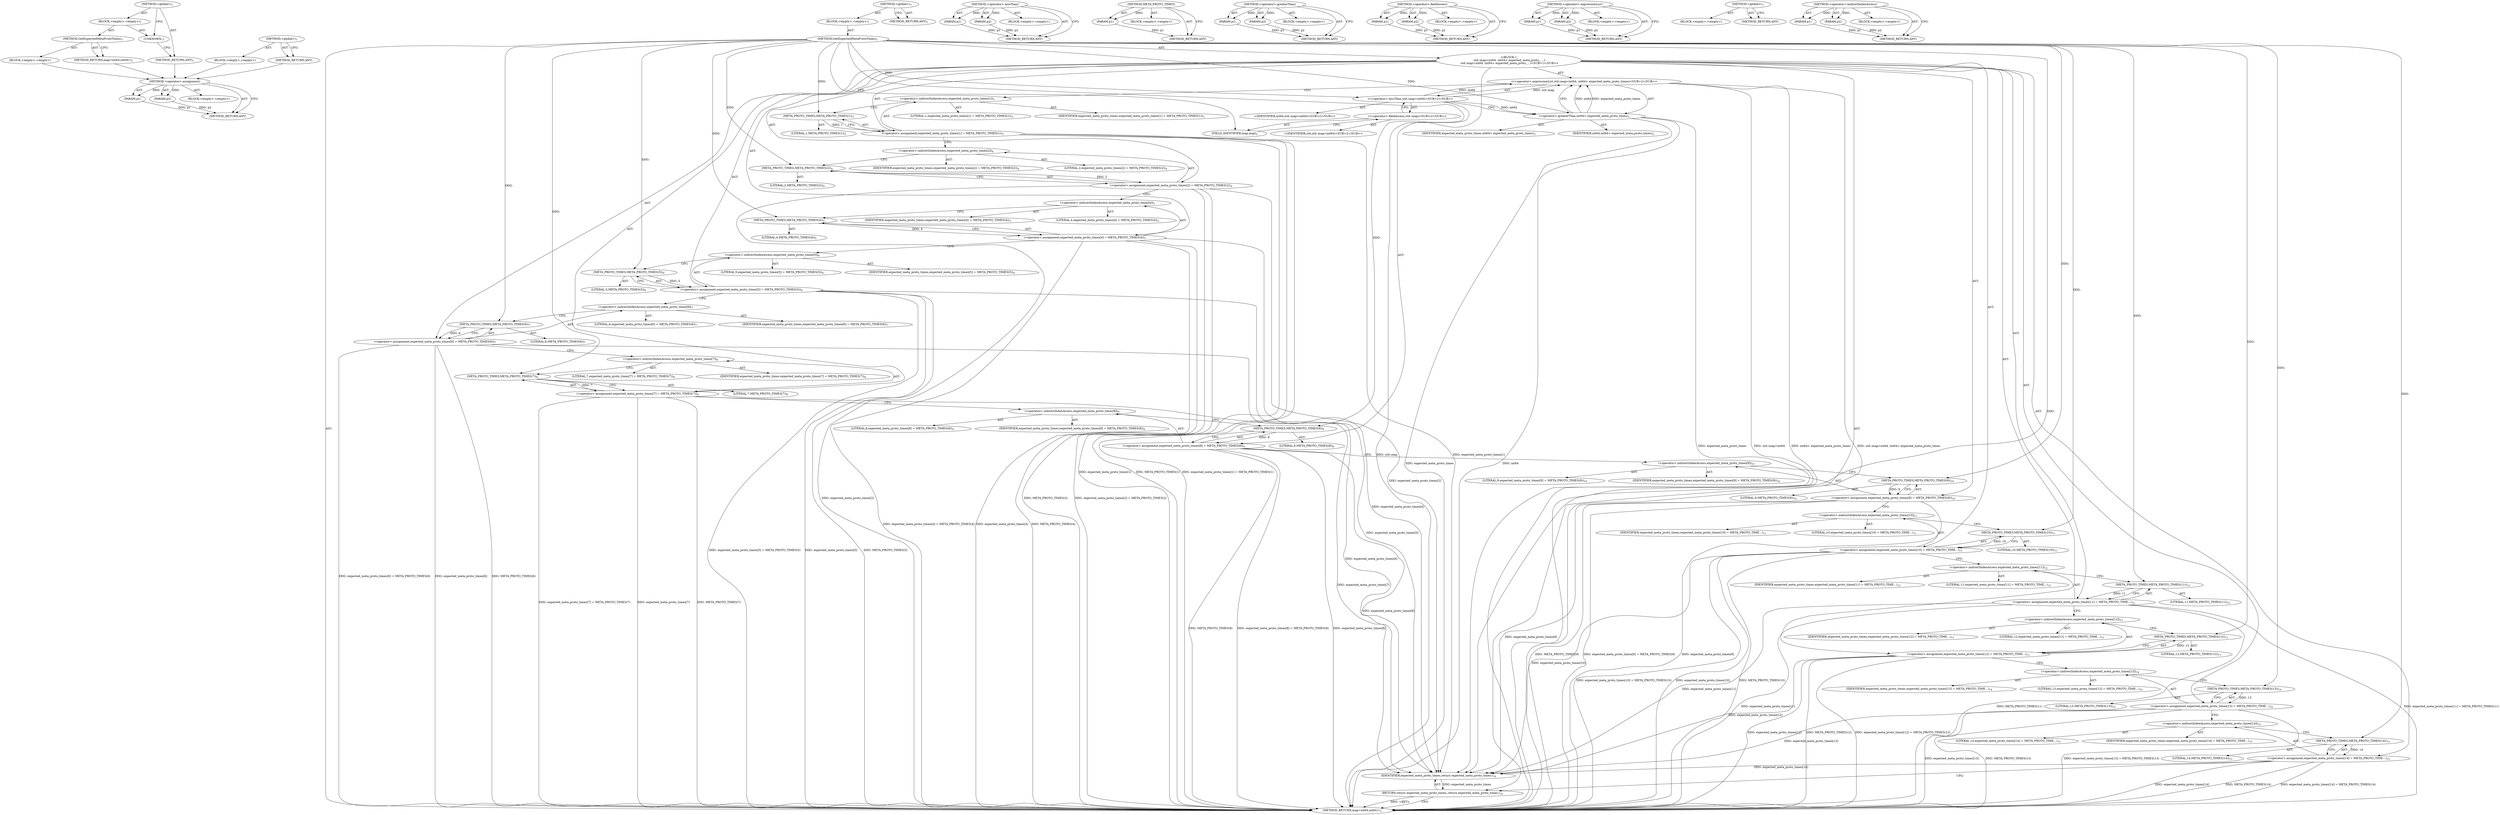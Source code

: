 digraph "&lt;global&gt;" {
vulnerable_138 [label=<(METHOD,&lt;operator&gt;.assignment)>];
vulnerable_139 [label=<(PARAM,p1)>];
vulnerable_140 [label=<(PARAM,p2)>];
vulnerable_141 [label=<(BLOCK,&lt;empty&gt;,&lt;empty&gt;)>];
vulnerable_142 [label=<(METHOD_RETURN,ANY)>];
vulnerable_6 [label=<(METHOD,&lt;global&gt;)<SUB>1</SUB>>];
vulnerable_7 [label=<(BLOCK,&lt;empty&gt;,&lt;empty&gt;)<SUB>1</SUB>>];
vulnerable_8 [label=<(METHOD,GetExpectedMetaProtoTimes)<SUB>1</SUB>>];
vulnerable_9 [label="<(BLOCK,{
  std::map&lt;int64, int64&gt; expected_meta_proto_...,{
  std::map&lt;int64, int64&gt; expected_meta_proto_...)<SUB>1</SUB>>"];
vulnerable_10 [label="<(&lt;operator&gt;.expressionList,std::map&lt;int64, int64&gt; expected_meta_proto_times)<SUB>2</SUB>>"];
vulnerable_11 [label="<(&lt;operator&gt;.lessThan,std::map&lt;int64)<SUB>2</SUB>>"];
vulnerable_12 [label="<(&lt;operator&gt;.fieldAccess,std::map)<SUB>2</SUB>>"];
vulnerable_13 [label="<(IDENTIFIER,std,std::map&lt;int64)<SUB>2</SUB>>"];
vulnerable_14 [label=<(FIELD_IDENTIFIER,map,map)<SUB>2</SUB>>];
vulnerable_15 [label="<(IDENTIFIER,int64,std::map&lt;int64)<SUB>2</SUB>>"];
vulnerable_16 [label=<(&lt;operator&gt;.greaterThan,int64&gt; expected_meta_proto_times)<SUB>2</SUB>>];
vulnerable_17 [label=<(IDENTIFIER,int64,int64&gt; expected_meta_proto_times)<SUB>2</SUB>>];
vulnerable_18 [label=<(IDENTIFIER,expected_meta_proto_times,int64&gt; expected_meta_proto_times)<SUB>2</SUB>>];
vulnerable_19 [label=<(&lt;operator&gt;.assignment,expected_meta_proto_times[1] = META_PROTO_TIMES(1))<SUB>3</SUB>>];
vulnerable_20 [label=<(&lt;operator&gt;.indirectIndexAccess,expected_meta_proto_times[1])<SUB>3</SUB>>];
vulnerable_21 [label=<(IDENTIFIER,expected_meta_proto_times,expected_meta_proto_times[1] = META_PROTO_TIMES(1))<SUB>3</SUB>>];
vulnerable_22 [label=<(LITERAL,1,expected_meta_proto_times[1] = META_PROTO_TIMES(1))<SUB>3</SUB>>];
vulnerable_23 [label=<(META_PROTO_TIMES,META_PROTO_TIMES(1))<SUB>3</SUB>>];
vulnerable_24 [label=<(LITERAL,1,META_PROTO_TIMES(1))<SUB>3</SUB>>];
vulnerable_25 [label=<(&lt;operator&gt;.assignment,expected_meta_proto_times[2] = META_PROTO_TIMES(2))<SUB>4</SUB>>];
vulnerable_26 [label=<(&lt;operator&gt;.indirectIndexAccess,expected_meta_proto_times[2])<SUB>4</SUB>>];
vulnerable_27 [label=<(IDENTIFIER,expected_meta_proto_times,expected_meta_proto_times[2] = META_PROTO_TIMES(2))<SUB>4</SUB>>];
vulnerable_28 [label=<(LITERAL,2,expected_meta_proto_times[2] = META_PROTO_TIMES(2))<SUB>4</SUB>>];
vulnerable_29 [label=<(META_PROTO_TIMES,META_PROTO_TIMES(2))<SUB>4</SUB>>];
vulnerable_30 [label=<(LITERAL,2,META_PROTO_TIMES(2))<SUB>4</SUB>>];
vulnerable_31 [label=<(&lt;operator&gt;.assignment,expected_meta_proto_times[4] = META_PROTO_TIMES(4))<SUB>5</SUB>>];
vulnerable_32 [label=<(&lt;operator&gt;.indirectIndexAccess,expected_meta_proto_times[4])<SUB>5</SUB>>];
vulnerable_33 [label=<(IDENTIFIER,expected_meta_proto_times,expected_meta_proto_times[4] = META_PROTO_TIMES(4))<SUB>5</SUB>>];
vulnerable_34 [label=<(LITERAL,4,expected_meta_proto_times[4] = META_PROTO_TIMES(4))<SUB>5</SUB>>];
vulnerable_35 [label=<(META_PROTO_TIMES,META_PROTO_TIMES(4))<SUB>5</SUB>>];
vulnerable_36 [label=<(LITERAL,4,META_PROTO_TIMES(4))<SUB>5</SUB>>];
vulnerable_37 [label=<(&lt;operator&gt;.assignment,expected_meta_proto_times[5] = META_PROTO_TIMES(5))<SUB>6</SUB>>];
vulnerable_38 [label=<(&lt;operator&gt;.indirectIndexAccess,expected_meta_proto_times[5])<SUB>6</SUB>>];
vulnerable_39 [label=<(IDENTIFIER,expected_meta_proto_times,expected_meta_proto_times[5] = META_PROTO_TIMES(5))<SUB>6</SUB>>];
vulnerable_40 [label=<(LITERAL,5,expected_meta_proto_times[5] = META_PROTO_TIMES(5))<SUB>6</SUB>>];
vulnerable_41 [label=<(META_PROTO_TIMES,META_PROTO_TIMES(5))<SUB>6</SUB>>];
vulnerable_42 [label=<(LITERAL,5,META_PROTO_TIMES(5))<SUB>6</SUB>>];
vulnerable_43 [label=<(&lt;operator&gt;.assignment,expected_meta_proto_times[6] = META_PROTO_TIMES(6))<SUB>7</SUB>>];
vulnerable_44 [label=<(&lt;operator&gt;.indirectIndexAccess,expected_meta_proto_times[6])<SUB>7</SUB>>];
vulnerable_45 [label=<(IDENTIFIER,expected_meta_proto_times,expected_meta_proto_times[6] = META_PROTO_TIMES(6))<SUB>7</SUB>>];
vulnerable_46 [label=<(LITERAL,6,expected_meta_proto_times[6] = META_PROTO_TIMES(6))<SUB>7</SUB>>];
vulnerable_47 [label=<(META_PROTO_TIMES,META_PROTO_TIMES(6))<SUB>7</SUB>>];
vulnerable_48 [label=<(LITERAL,6,META_PROTO_TIMES(6))<SUB>7</SUB>>];
vulnerable_49 [label=<(&lt;operator&gt;.assignment,expected_meta_proto_times[7] = META_PROTO_TIMES(7))<SUB>8</SUB>>];
vulnerable_50 [label=<(&lt;operator&gt;.indirectIndexAccess,expected_meta_proto_times[7])<SUB>8</SUB>>];
vulnerable_51 [label=<(IDENTIFIER,expected_meta_proto_times,expected_meta_proto_times[7] = META_PROTO_TIMES(7))<SUB>8</SUB>>];
vulnerable_52 [label=<(LITERAL,7,expected_meta_proto_times[7] = META_PROTO_TIMES(7))<SUB>8</SUB>>];
vulnerable_53 [label=<(META_PROTO_TIMES,META_PROTO_TIMES(7))<SUB>8</SUB>>];
vulnerable_54 [label=<(LITERAL,7,META_PROTO_TIMES(7))<SUB>8</SUB>>];
vulnerable_55 [label=<(&lt;operator&gt;.assignment,expected_meta_proto_times[8] = META_PROTO_TIMES(8))<SUB>9</SUB>>];
vulnerable_56 [label=<(&lt;operator&gt;.indirectIndexAccess,expected_meta_proto_times[8])<SUB>9</SUB>>];
vulnerable_57 [label=<(IDENTIFIER,expected_meta_proto_times,expected_meta_proto_times[8] = META_PROTO_TIMES(8))<SUB>9</SUB>>];
vulnerable_58 [label=<(LITERAL,8,expected_meta_proto_times[8] = META_PROTO_TIMES(8))<SUB>9</SUB>>];
vulnerable_59 [label=<(META_PROTO_TIMES,META_PROTO_TIMES(8))<SUB>9</SUB>>];
vulnerable_60 [label=<(LITERAL,8,META_PROTO_TIMES(8))<SUB>9</SUB>>];
vulnerable_61 [label=<(&lt;operator&gt;.assignment,expected_meta_proto_times[9] = META_PROTO_TIMES(9))<SUB>10</SUB>>];
vulnerable_62 [label=<(&lt;operator&gt;.indirectIndexAccess,expected_meta_proto_times[9])<SUB>10</SUB>>];
vulnerable_63 [label=<(IDENTIFIER,expected_meta_proto_times,expected_meta_proto_times[9] = META_PROTO_TIMES(9))<SUB>10</SUB>>];
vulnerable_64 [label=<(LITERAL,9,expected_meta_proto_times[9] = META_PROTO_TIMES(9))<SUB>10</SUB>>];
vulnerable_65 [label=<(META_PROTO_TIMES,META_PROTO_TIMES(9))<SUB>10</SUB>>];
vulnerable_66 [label=<(LITERAL,9,META_PROTO_TIMES(9))<SUB>10</SUB>>];
vulnerable_67 [label=<(&lt;operator&gt;.assignment,expected_meta_proto_times[10] = META_PROTO_TIME...)<SUB>11</SUB>>];
vulnerable_68 [label=<(&lt;operator&gt;.indirectIndexAccess,expected_meta_proto_times[10])<SUB>11</SUB>>];
vulnerable_69 [label=<(IDENTIFIER,expected_meta_proto_times,expected_meta_proto_times[10] = META_PROTO_TIME...)<SUB>11</SUB>>];
vulnerable_70 [label=<(LITERAL,10,expected_meta_proto_times[10] = META_PROTO_TIME...)<SUB>11</SUB>>];
vulnerable_71 [label=<(META_PROTO_TIMES,META_PROTO_TIMES(10))<SUB>11</SUB>>];
vulnerable_72 [label=<(LITERAL,10,META_PROTO_TIMES(10))<SUB>11</SUB>>];
vulnerable_73 [label=<(&lt;operator&gt;.assignment,expected_meta_proto_times[11] = META_PROTO_TIME...)<SUB>12</SUB>>];
vulnerable_74 [label=<(&lt;operator&gt;.indirectIndexAccess,expected_meta_proto_times[11])<SUB>12</SUB>>];
vulnerable_75 [label=<(IDENTIFIER,expected_meta_proto_times,expected_meta_proto_times[11] = META_PROTO_TIME...)<SUB>12</SUB>>];
vulnerable_76 [label=<(LITERAL,11,expected_meta_proto_times[11] = META_PROTO_TIME...)<SUB>12</SUB>>];
vulnerable_77 [label=<(META_PROTO_TIMES,META_PROTO_TIMES(11))<SUB>12</SUB>>];
vulnerable_78 [label=<(LITERAL,11,META_PROTO_TIMES(11))<SUB>12</SUB>>];
vulnerable_79 [label=<(&lt;operator&gt;.assignment,expected_meta_proto_times[12] = META_PROTO_TIME...)<SUB>13</SUB>>];
vulnerable_80 [label=<(&lt;operator&gt;.indirectIndexAccess,expected_meta_proto_times[12])<SUB>13</SUB>>];
vulnerable_81 [label=<(IDENTIFIER,expected_meta_proto_times,expected_meta_proto_times[12] = META_PROTO_TIME...)<SUB>13</SUB>>];
vulnerable_82 [label=<(LITERAL,12,expected_meta_proto_times[12] = META_PROTO_TIME...)<SUB>13</SUB>>];
vulnerable_83 [label=<(META_PROTO_TIMES,META_PROTO_TIMES(12))<SUB>13</SUB>>];
vulnerable_84 [label=<(LITERAL,12,META_PROTO_TIMES(12))<SUB>13</SUB>>];
vulnerable_85 [label=<(&lt;operator&gt;.assignment,expected_meta_proto_times[13] = META_PROTO_TIME...)<SUB>14</SUB>>];
vulnerable_86 [label=<(&lt;operator&gt;.indirectIndexAccess,expected_meta_proto_times[13])<SUB>14</SUB>>];
vulnerable_87 [label=<(IDENTIFIER,expected_meta_proto_times,expected_meta_proto_times[13] = META_PROTO_TIME...)<SUB>14</SUB>>];
vulnerable_88 [label=<(LITERAL,13,expected_meta_proto_times[13] = META_PROTO_TIME...)<SUB>14</SUB>>];
vulnerable_89 [label=<(META_PROTO_TIMES,META_PROTO_TIMES(13))<SUB>14</SUB>>];
vulnerable_90 [label=<(LITERAL,13,META_PROTO_TIMES(13))<SUB>14</SUB>>];
vulnerable_91 [label=<(&lt;operator&gt;.assignment,expected_meta_proto_times[14] = META_PROTO_TIME...)<SUB>15</SUB>>];
vulnerable_92 [label=<(&lt;operator&gt;.indirectIndexAccess,expected_meta_proto_times[14])<SUB>15</SUB>>];
vulnerable_93 [label=<(IDENTIFIER,expected_meta_proto_times,expected_meta_proto_times[14] = META_PROTO_TIME...)<SUB>15</SUB>>];
vulnerable_94 [label=<(LITERAL,14,expected_meta_proto_times[14] = META_PROTO_TIME...)<SUB>15</SUB>>];
vulnerable_95 [label=<(META_PROTO_TIMES,META_PROTO_TIMES(14))<SUB>15</SUB>>];
vulnerable_96 [label=<(LITERAL,14,META_PROTO_TIMES(14))<SUB>15</SUB>>];
vulnerable_97 [label=<(RETURN,return expected_meta_proto_times;,return expected_meta_proto_times;)<SUB>16</SUB>>];
vulnerable_98 [label=<(IDENTIFIER,expected_meta_proto_times,return expected_meta_proto_times;)<SUB>16</SUB>>];
vulnerable_99 [label=<(METHOD_RETURN,map&lt;int64,int64&gt;)<SUB>1</SUB>>];
vulnerable_101 [label=<(METHOD_RETURN,ANY)<SUB>1</SUB>>];
vulnerable_123 [label=<(METHOD,&lt;operator&gt;.lessThan)>];
vulnerable_124 [label=<(PARAM,p1)>];
vulnerable_125 [label=<(PARAM,p2)>];
vulnerable_126 [label=<(BLOCK,&lt;empty&gt;,&lt;empty&gt;)>];
vulnerable_127 [label=<(METHOD_RETURN,ANY)>];
vulnerable_148 [label=<(METHOD,META_PROTO_TIMES)>];
vulnerable_149 [label=<(PARAM,p1)>];
vulnerable_150 [label=<(BLOCK,&lt;empty&gt;,&lt;empty&gt;)>];
vulnerable_151 [label=<(METHOD_RETURN,ANY)>];
vulnerable_133 [label=<(METHOD,&lt;operator&gt;.greaterThan)>];
vulnerable_134 [label=<(PARAM,p1)>];
vulnerable_135 [label=<(PARAM,p2)>];
vulnerable_136 [label=<(BLOCK,&lt;empty&gt;,&lt;empty&gt;)>];
vulnerable_137 [label=<(METHOD_RETURN,ANY)>];
vulnerable_128 [label=<(METHOD,&lt;operator&gt;.fieldAccess)>];
vulnerable_129 [label=<(PARAM,p1)>];
vulnerable_130 [label=<(PARAM,p2)>];
vulnerable_131 [label=<(BLOCK,&lt;empty&gt;,&lt;empty&gt;)>];
vulnerable_132 [label=<(METHOD_RETURN,ANY)>];
vulnerable_118 [label=<(METHOD,&lt;operator&gt;.expressionList)>];
vulnerable_119 [label=<(PARAM,p1)>];
vulnerable_120 [label=<(PARAM,p2)>];
vulnerable_121 [label=<(BLOCK,&lt;empty&gt;,&lt;empty&gt;)>];
vulnerable_122 [label=<(METHOD_RETURN,ANY)>];
vulnerable_112 [label=<(METHOD,&lt;global&gt;)<SUB>1</SUB>>];
vulnerable_113 [label=<(BLOCK,&lt;empty&gt;,&lt;empty&gt;)>];
vulnerable_114 [label=<(METHOD_RETURN,ANY)>];
vulnerable_143 [label=<(METHOD,&lt;operator&gt;.indirectIndexAccess)>];
vulnerable_144 [label=<(PARAM,p1)>];
vulnerable_145 [label=<(PARAM,p2)>];
vulnerable_146 [label=<(BLOCK,&lt;empty&gt;,&lt;empty&gt;)>];
vulnerable_147 [label=<(METHOD_RETURN,ANY)>];
fixed_6 [label=<(METHOD,&lt;global&gt;)<SUB>1</SUB>>];
fixed_7 [label=<(BLOCK,&lt;empty&gt;,&lt;empty&gt;)<SUB>1</SUB>>];
fixed_8 [label=<(METHOD,GetExpectedMetaProtoTimes)<SUB>1</SUB>>];
fixed_9 [label=<(BLOCK,&lt;empty&gt;,&lt;empty&gt;)>];
fixed_10 [label=<(METHOD_RETURN,map&lt;int64,int64&gt;)<SUB>1</SUB>>];
fixed_12 [label=<(UNKNOWN,,)>];
fixed_13 [label=<(METHOD_RETURN,ANY)<SUB>1</SUB>>];
fixed_22 [label=<(METHOD,&lt;global&gt;)<SUB>1</SUB>>];
fixed_23 [label=<(BLOCK,&lt;empty&gt;,&lt;empty&gt;)>];
fixed_24 [label=<(METHOD_RETURN,ANY)>];
vulnerable_138 -> vulnerable_139  [key=0, label="AST: "];
vulnerable_138 -> vulnerable_139  [key=1, label="DDG: "];
vulnerable_138 -> vulnerable_141  [key=0, label="AST: "];
vulnerable_138 -> vulnerable_140  [key=0, label="AST: "];
vulnerable_138 -> vulnerable_140  [key=1, label="DDG: "];
vulnerable_138 -> vulnerable_142  [key=0, label="AST: "];
vulnerable_138 -> vulnerable_142  [key=1, label="CFG: "];
vulnerable_139 -> vulnerable_142  [key=0, label="DDG: p1"];
vulnerable_140 -> vulnerable_142  [key=0, label="DDG: p2"];
vulnerable_6 -> vulnerable_7  [key=0, label="AST: "];
vulnerable_6 -> vulnerable_101  [key=0, label="AST: "];
vulnerable_6 -> vulnerable_101  [key=1, label="CFG: "];
vulnerable_7 -> vulnerable_8  [key=0, label="AST: "];
vulnerable_8 -> vulnerable_9  [key=0, label="AST: "];
vulnerable_8 -> vulnerable_99  [key=0, label="AST: "];
vulnerable_8 -> vulnerable_14  [key=0, label="CFG: "];
vulnerable_8 -> vulnerable_98  [key=0, label="DDG: "];
vulnerable_8 -> vulnerable_11  [key=0, label="DDG: "];
vulnerable_8 -> vulnerable_16  [key=0, label="DDG: "];
vulnerable_8 -> vulnerable_23  [key=0, label="DDG: "];
vulnerable_8 -> vulnerable_29  [key=0, label="DDG: "];
vulnerable_8 -> vulnerable_35  [key=0, label="DDG: "];
vulnerable_8 -> vulnerable_41  [key=0, label="DDG: "];
vulnerable_8 -> vulnerable_47  [key=0, label="DDG: "];
vulnerable_8 -> vulnerable_53  [key=0, label="DDG: "];
vulnerable_8 -> vulnerable_59  [key=0, label="DDG: "];
vulnerable_8 -> vulnerable_65  [key=0, label="DDG: "];
vulnerable_8 -> vulnerable_71  [key=0, label="DDG: "];
vulnerable_8 -> vulnerable_77  [key=0, label="DDG: "];
vulnerable_8 -> vulnerable_83  [key=0, label="DDG: "];
vulnerable_8 -> vulnerable_89  [key=0, label="DDG: "];
vulnerable_8 -> vulnerable_95  [key=0, label="DDG: "];
vulnerable_9 -> vulnerable_10  [key=0, label="AST: "];
vulnerable_9 -> vulnerable_19  [key=0, label="AST: "];
vulnerable_9 -> vulnerable_25  [key=0, label="AST: "];
vulnerable_9 -> vulnerable_31  [key=0, label="AST: "];
vulnerable_9 -> vulnerable_37  [key=0, label="AST: "];
vulnerable_9 -> vulnerable_43  [key=0, label="AST: "];
vulnerable_9 -> vulnerable_49  [key=0, label="AST: "];
vulnerable_9 -> vulnerable_55  [key=0, label="AST: "];
vulnerable_9 -> vulnerable_61  [key=0, label="AST: "];
vulnerable_9 -> vulnerable_67  [key=0, label="AST: "];
vulnerable_9 -> vulnerable_73  [key=0, label="AST: "];
vulnerable_9 -> vulnerable_79  [key=0, label="AST: "];
vulnerable_9 -> vulnerable_85  [key=0, label="AST: "];
vulnerable_9 -> vulnerable_91  [key=0, label="AST: "];
vulnerable_9 -> vulnerable_97  [key=0, label="AST: "];
vulnerable_10 -> vulnerable_11  [key=0, label="AST: "];
vulnerable_10 -> vulnerable_16  [key=0, label="AST: "];
vulnerable_10 -> vulnerable_20  [key=0, label="CFG: "];
vulnerable_10 -> vulnerable_99  [key=0, label="DDG: std::map&lt;int64"];
vulnerable_10 -> vulnerable_99  [key=1, label="DDG: int64&gt; expected_meta_proto_times"];
vulnerable_10 -> vulnerable_99  [key=2, label="DDG: std::map&lt;int64, int64&gt; expected_meta_proto_times"];
vulnerable_11 -> vulnerable_12  [key=0, label="AST: "];
vulnerable_11 -> vulnerable_15  [key=0, label="AST: "];
vulnerable_11 -> vulnerable_16  [key=0, label="CFG: "];
vulnerable_11 -> vulnerable_16  [key=1, label="DDG: int64"];
vulnerable_11 -> vulnerable_99  [key=0, label="DDG: std::map"];
vulnerable_11 -> vulnerable_10  [key=0, label="DDG: std::map"];
vulnerable_11 -> vulnerable_10  [key=1, label="DDG: int64"];
vulnerable_12 -> vulnerable_13  [key=0, label="AST: "];
vulnerable_12 -> vulnerable_14  [key=0, label="AST: "];
vulnerable_12 -> vulnerable_11  [key=0, label="CFG: "];
vulnerable_14 -> vulnerable_12  [key=0, label="CFG: "];
vulnerable_16 -> vulnerable_17  [key=0, label="AST: "];
vulnerable_16 -> vulnerable_18  [key=0, label="AST: "];
vulnerable_16 -> vulnerable_10  [key=0, label="CFG: "];
vulnerable_16 -> vulnerable_10  [key=1, label="DDG: int64"];
vulnerable_16 -> vulnerable_10  [key=2, label="DDG: expected_meta_proto_times"];
vulnerable_16 -> vulnerable_99  [key=0, label="DDG: int64"];
vulnerable_16 -> vulnerable_99  [key=1, label="DDG: expected_meta_proto_times"];
vulnerable_16 -> vulnerable_98  [key=0, label="DDG: expected_meta_proto_times"];
vulnerable_19 -> vulnerable_20  [key=0, label="AST: "];
vulnerable_19 -> vulnerable_23  [key=0, label="AST: "];
vulnerable_19 -> vulnerable_26  [key=0, label="CFG: "];
vulnerable_19 -> vulnerable_99  [key=0, label="DDG: expected_meta_proto_times[1]"];
vulnerable_19 -> vulnerable_99  [key=1, label="DDG: META_PROTO_TIMES(1)"];
vulnerable_19 -> vulnerable_99  [key=2, label="DDG: expected_meta_proto_times[1] = META_PROTO_TIMES(1)"];
vulnerable_19 -> vulnerable_98  [key=0, label="DDG: expected_meta_proto_times[1]"];
vulnerable_20 -> vulnerable_21  [key=0, label="AST: "];
vulnerable_20 -> vulnerable_22  [key=0, label="AST: "];
vulnerable_20 -> vulnerable_23  [key=0, label="CFG: "];
vulnerable_23 -> vulnerable_24  [key=0, label="AST: "];
vulnerable_23 -> vulnerable_19  [key=0, label="CFG: "];
vulnerable_23 -> vulnerable_19  [key=1, label="DDG: 1"];
vulnerable_25 -> vulnerable_26  [key=0, label="AST: "];
vulnerable_25 -> vulnerable_29  [key=0, label="AST: "];
vulnerable_25 -> vulnerable_32  [key=0, label="CFG: "];
vulnerable_25 -> vulnerable_99  [key=0, label="DDG: expected_meta_proto_times[2]"];
vulnerable_25 -> vulnerable_99  [key=1, label="DDG: META_PROTO_TIMES(2)"];
vulnerable_25 -> vulnerable_99  [key=2, label="DDG: expected_meta_proto_times[2] = META_PROTO_TIMES(2)"];
vulnerable_25 -> vulnerable_98  [key=0, label="DDG: expected_meta_proto_times[2]"];
vulnerable_26 -> vulnerable_27  [key=0, label="AST: "];
vulnerable_26 -> vulnerable_28  [key=0, label="AST: "];
vulnerable_26 -> vulnerable_29  [key=0, label="CFG: "];
vulnerable_29 -> vulnerable_30  [key=0, label="AST: "];
vulnerable_29 -> vulnerable_25  [key=0, label="CFG: "];
vulnerable_29 -> vulnerable_25  [key=1, label="DDG: 2"];
vulnerable_31 -> vulnerable_32  [key=0, label="AST: "];
vulnerable_31 -> vulnerable_35  [key=0, label="AST: "];
vulnerable_31 -> vulnerable_38  [key=0, label="CFG: "];
vulnerable_31 -> vulnerable_99  [key=0, label="DDG: expected_meta_proto_times[4]"];
vulnerable_31 -> vulnerable_99  [key=1, label="DDG: META_PROTO_TIMES(4)"];
vulnerable_31 -> vulnerable_99  [key=2, label="DDG: expected_meta_proto_times[4] = META_PROTO_TIMES(4)"];
vulnerable_31 -> vulnerable_98  [key=0, label="DDG: expected_meta_proto_times[4]"];
vulnerable_32 -> vulnerable_33  [key=0, label="AST: "];
vulnerable_32 -> vulnerable_34  [key=0, label="AST: "];
vulnerable_32 -> vulnerable_35  [key=0, label="CFG: "];
vulnerable_35 -> vulnerable_36  [key=0, label="AST: "];
vulnerable_35 -> vulnerable_31  [key=0, label="CFG: "];
vulnerable_35 -> vulnerable_31  [key=1, label="DDG: 4"];
vulnerable_37 -> vulnerable_38  [key=0, label="AST: "];
vulnerable_37 -> vulnerable_41  [key=0, label="AST: "];
vulnerable_37 -> vulnerable_44  [key=0, label="CFG: "];
vulnerable_37 -> vulnerable_99  [key=0, label="DDG: expected_meta_proto_times[5]"];
vulnerable_37 -> vulnerable_99  [key=1, label="DDG: META_PROTO_TIMES(5)"];
vulnerable_37 -> vulnerable_99  [key=2, label="DDG: expected_meta_proto_times[5] = META_PROTO_TIMES(5)"];
vulnerable_37 -> vulnerable_98  [key=0, label="DDG: expected_meta_proto_times[5]"];
vulnerable_38 -> vulnerable_39  [key=0, label="AST: "];
vulnerable_38 -> vulnerable_40  [key=0, label="AST: "];
vulnerable_38 -> vulnerable_41  [key=0, label="CFG: "];
vulnerable_41 -> vulnerable_42  [key=0, label="AST: "];
vulnerable_41 -> vulnerable_37  [key=0, label="CFG: "];
vulnerable_41 -> vulnerable_37  [key=1, label="DDG: 5"];
vulnerable_43 -> vulnerable_44  [key=0, label="AST: "];
vulnerable_43 -> vulnerable_47  [key=0, label="AST: "];
vulnerable_43 -> vulnerable_50  [key=0, label="CFG: "];
vulnerable_43 -> vulnerable_99  [key=0, label="DDG: expected_meta_proto_times[6]"];
vulnerable_43 -> vulnerable_99  [key=1, label="DDG: META_PROTO_TIMES(6)"];
vulnerable_43 -> vulnerable_99  [key=2, label="DDG: expected_meta_proto_times[6] = META_PROTO_TIMES(6)"];
vulnerable_43 -> vulnerable_98  [key=0, label="DDG: expected_meta_proto_times[6]"];
vulnerable_44 -> vulnerable_45  [key=0, label="AST: "];
vulnerable_44 -> vulnerable_46  [key=0, label="AST: "];
vulnerable_44 -> vulnerable_47  [key=0, label="CFG: "];
vulnerable_47 -> vulnerable_48  [key=0, label="AST: "];
vulnerable_47 -> vulnerable_43  [key=0, label="CFG: "];
vulnerable_47 -> vulnerable_43  [key=1, label="DDG: 6"];
vulnerable_49 -> vulnerable_50  [key=0, label="AST: "];
vulnerable_49 -> vulnerable_53  [key=0, label="AST: "];
vulnerable_49 -> vulnerable_56  [key=0, label="CFG: "];
vulnerable_49 -> vulnerable_99  [key=0, label="DDG: expected_meta_proto_times[7]"];
vulnerable_49 -> vulnerable_99  [key=1, label="DDG: META_PROTO_TIMES(7)"];
vulnerable_49 -> vulnerable_99  [key=2, label="DDG: expected_meta_proto_times[7] = META_PROTO_TIMES(7)"];
vulnerable_49 -> vulnerable_98  [key=0, label="DDG: expected_meta_proto_times[7]"];
vulnerable_50 -> vulnerable_51  [key=0, label="AST: "];
vulnerable_50 -> vulnerable_52  [key=0, label="AST: "];
vulnerable_50 -> vulnerable_53  [key=0, label="CFG: "];
vulnerable_53 -> vulnerable_54  [key=0, label="AST: "];
vulnerable_53 -> vulnerable_49  [key=0, label="CFG: "];
vulnerable_53 -> vulnerable_49  [key=1, label="DDG: 7"];
vulnerable_55 -> vulnerable_56  [key=0, label="AST: "];
vulnerable_55 -> vulnerable_59  [key=0, label="AST: "];
vulnerable_55 -> vulnerable_62  [key=0, label="CFG: "];
vulnerable_55 -> vulnerable_99  [key=0, label="DDG: expected_meta_proto_times[8]"];
vulnerable_55 -> vulnerable_99  [key=1, label="DDG: META_PROTO_TIMES(8)"];
vulnerable_55 -> vulnerable_99  [key=2, label="DDG: expected_meta_proto_times[8] = META_PROTO_TIMES(8)"];
vulnerable_55 -> vulnerable_98  [key=0, label="DDG: expected_meta_proto_times[8]"];
vulnerable_56 -> vulnerable_57  [key=0, label="AST: "];
vulnerable_56 -> vulnerable_58  [key=0, label="AST: "];
vulnerable_56 -> vulnerable_59  [key=0, label="CFG: "];
vulnerable_59 -> vulnerable_60  [key=0, label="AST: "];
vulnerable_59 -> vulnerable_55  [key=0, label="CFG: "];
vulnerable_59 -> vulnerable_55  [key=1, label="DDG: 8"];
vulnerable_61 -> vulnerable_62  [key=0, label="AST: "];
vulnerable_61 -> vulnerable_65  [key=0, label="AST: "];
vulnerable_61 -> vulnerable_68  [key=0, label="CFG: "];
vulnerable_61 -> vulnerable_99  [key=0, label="DDG: expected_meta_proto_times[9]"];
vulnerable_61 -> vulnerable_99  [key=1, label="DDG: META_PROTO_TIMES(9)"];
vulnerable_61 -> vulnerable_99  [key=2, label="DDG: expected_meta_proto_times[9] = META_PROTO_TIMES(9)"];
vulnerable_61 -> vulnerable_98  [key=0, label="DDG: expected_meta_proto_times[9]"];
vulnerable_62 -> vulnerable_63  [key=0, label="AST: "];
vulnerable_62 -> vulnerable_64  [key=0, label="AST: "];
vulnerable_62 -> vulnerable_65  [key=0, label="CFG: "];
vulnerable_65 -> vulnerable_66  [key=0, label="AST: "];
vulnerable_65 -> vulnerable_61  [key=0, label="CFG: "];
vulnerable_65 -> vulnerable_61  [key=1, label="DDG: 9"];
vulnerable_67 -> vulnerable_68  [key=0, label="AST: "];
vulnerable_67 -> vulnerable_71  [key=0, label="AST: "];
vulnerable_67 -> vulnerable_74  [key=0, label="CFG: "];
vulnerable_67 -> vulnerable_99  [key=0, label="DDG: expected_meta_proto_times[10]"];
vulnerable_67 -> vulnerable_99  [key=1, label="DDG: META_PROTO_TIMES(10)"];
vulnerable_67 -> vulnerable_99  [key=2, label="DDG: expected_meta_proto_times[10] = META_PROTO_TIMES(10)"];
vulnerable_67 -> vulnerable_98  [key=0, label="DDG: expected_meta_proto_times[10]"];
vulnerable_68 -> vulnerable_69  [key=0, label="AST: "];
vulnerable_68 -> vulnerable_70  [key=0, label="AST: "];
vulnerable_68 -> vulnerable_71  [key=0, label="CFG: "];
vulnerable_71 -> vulnerable_72  [key=0, label="AST: "];
vulnerable_71 -> vulnerable_67  [key=0, label="CFG: "];
vulnerable_71 -> vulnerable_67  [key=1, label="DDG: 10"];
vulnerable_73 -> vulnerable_74  [key=0, label="AST: "];
vulnerable_73 -> vulnerable_77  [key=0, label="AST: "];
vulnerable_73 -> vulnerable_80  [key=0, label="CFG: "];
vulnerable_73 -> vulnerable_99  [key=0, label="DDG: expected_meta_proto_times[11]"];
vulnerable_73 -> vulnerable_99  [key=1, label="DDG: META_PROTO_TIMES(11)"];
vulnerable_73 -> vulnerable_99  [key=2, label="DDG: expected_meta_proto_times[11] = META_PROTO_TIMES(11)"];
vulnerable_73 -> vulnerable_98  [key=0, label="DDG: expected_meta_proto_times[11]"];
vulnerable_74 -> vulnerable_75  [key=0, label="AST: "];
vulnerable_74 -> vulnerable_76  [key=0, label="AST: "];
vulnerable_74 -> vulnerable_77  [key=0, label="CFG: "];
vulnerable_77 -> vulnerable_78  [key=0, label="AST: "];
vulnerable_77 -> vulnerable_73  [key=0, label="CFG: "];
vulnerable_77 -> vulnerable_73  [key=1, label="DDG: 11"];
vulnerable_79 -> vulnerable_80  [key=0, label="AST: "];
vulnerable_79 -> vulnerable_83  [key=0, label="AST: "];
vulnerable_79 -> vulnerable_86  [key=0, label="CFG: "];
vulnerable_79 -> vulnerable_99  [key=0, label="DDG: expected_meta_proto_times[12]"];
vulnerable_79 -> vulnerable_99  [key=1, label="DDG: META_PROTO_TIMES(12)"];
vulnerable_79 -> vulnerable_99  [key=2, label="DDG: expected_meta_proto_times[12] = META_PROTO_TIMES(12)"];
vulnerable_79 -> vulnerable_98  [key=0, label="DDG: expected_meta_proto_times[12]"];
vulnerable_80 -> vulnerable_81  [key=0, label="AST: "];
vulnerable_80 -> vulnerable_82  [key=0, label="AST: "];
vulnerable_80 -> vulnerable_83  [key=0, label="CFG: "];
vulnerable_83 -> vulnerable_84  [key=0, label="AST: "];
vulnerable_83 -> vulnerable_79  [key=0, label="CFG: "];
vulnerable_83 -> vulnerable_79  [key=1, label="DDG: 12"];
vulnerable_85 -> vulnerable_86  [key=0, label="AST: "];
vulnerable_85 -> vulnerable_89  [key=0, label="AST: "];
vulnerable_85 -> vulnerable_92  [key=0, label="CFG: "];
vulnerable_85 -> vulnerable_99  [key=0, label="DDG: expected_meta_proto_times[13]"];
vulnerable_85 -> vulnerable_99  [key=1, label="DDG: META_PROTO_TIMES(13)"];
vulnerable_85 -> vulnerable_99  [key=2, label="DDG: expected_meta_proto_times[13] = META_PROTO_TIMES(13)"];
vulnerable_85 -> vulnerable_98  [key=0, label="DDG: expected_meta_proto_times[13]"];
vulnerable_86 -> vulnerable_87  [key=0, label="AST: "];
vulnerable_86 -> vulnerable_88  [key=0, label="AST: "];
vulnerable_86 -> vulnerable_89  [key=0, label="CFG: "];
vulnerable_89 -> vulnerable_90  [key=0, label="AST: "];
vulnerable_89 -> vulnerable_85  [key=0, label="CFG: "];
vulnerable_89 -> vulnerable_85  [key=1, label="DDG: 13"];
vulnerable_91 -> vulnerable_92  [key=0, label="AST: "];
vulnerable_91 -> vulnerable_95  [key=0, label="AST: "];
vulnerable_91 -> vulnerable_97  [key=0, label="CFG: "];
vulnerable_91 -> vulnerable_99  [key=0, label="DDG: expected_meta_proto_times[14]"];
vulnerable_91 -> vulnerable_99  [key=1, label="DDG: META_PROTO_TIMES(14)"];
vulnerable_91 -> vulnerable_99  [key=2, label="DDG: expected_meta_proto_times[14] = META_PROTO_TIMES(14)"];
vulnerable_91 -> vulnerable_98  [key=0, label="DDG: expected_meta_proto_times[14]"];
vulnerable_92 -> vulnerable_93  [key=0, label="AST: "];
vulnerable_92 -> vulnerable_94  [key=0, label="AST: "];
vulnerable_92 -> vulnerable_95  [key=0, label="CFG: "];
vulnerable_95 -> vulnerable_96  [key=0, label="AST: "];
vulnerable_95 -> vulnerable_91  [key=0, label="CFG: "];
vulnerable_95 -> vulnerable_91  [key=1, label="DDG: 14"];
vulnerable_97 -> vulnerable_98  [key=0, label="AST: "];
vulnerable_97 -> vulnerable_99  [key=0, label="CFG: "];
vulnerable_97 -> vulnerable_99  [key=1, label="DDG: &lt;RET&gt;"];
vulnerable_98 -> vulnerable_97  [key=0, label="DDG: expected_meta_proto_times"];
vulnerable_123 -> vulnerable_124  [key=0, label="AST: "];
vulnerable_123 -> vulnerable_124  [key=1, label="DDG: "];
vulnerable_123 -> vulnerable_126  [key=0, label="AST: "];
vulnerable_123 -> vulnerable_125  [key=0, label="AST: "];
vulnerable_123 -> vulnerable_125  [key=1, label="DDG: "];
vulnerable_123 -> vulnerable_127  [key=0, label="AST: "];
vulnerable_123 -> vulnerable_127  [key=1, label="CFG: "];
vulnerable_124 -> vulnerable_127  [key=0, label="DDG: p1"];
vulnerable_125 -> vulnerable_127  [key=0, label="DDG: p2"];
vulnerable_148 -> vulnerable_149  [key=0, label="AST: "];
vulnerable_148 -> vulnerable_149  [key=1, label="DDG: "];
vulnerable_148 -> vulnerable_150  [key=0, label="AST: "];
vulnerable_148 -> vulnerable_151  [key=0, label="AST: "];
vulnerable_148 -> vulnerable_151  [key=1, label="CFG: "];
vulnerable_149 -> vulnerable_151  [key=0, label="DDG: p1"];
vulnerable_133 -> vulnerable_134  [key=0, label="AST: "];
vulnerable_133 -> vulnerable_134  [key=1, label="DDG: "];
vulnerable_133 -> vulnerable_136  [key=0, label="AST: "];
vulnerable_133 -> vulnerable_135  [key=0, label="AST: "];
vulnerable_133 -> vulnerable_135  [key=1, label="DDG: "];
vulnerable_133 -> vulnerable_137  [key=0, label="AST: "];
vulnerable_133 -> vulnerable_137  [key=1, label="CFG: "];
vulnerable_134 -> vulnerable_137  [key=0, label="DDG: p1"];
vulnerable_135 -> vulnerable_137  [key=0, label="DDG: p2"];
vulnerable_128 -> vulnerable_129  [key=0, label="AST: "];
vulnerable_128 -> vulnerable_129  [key=1, label="DDG: "];
vulnerable_128 -> vulnerable_131  [key=0, label="AST: "];
vulnerable_128 -> vulnerable_130  [key=0, label="AST: "];
vulnerable_128 -> vulnerable_130  [key=1, label="DDG: "];
vulnerable_128 -> vulnerable_132  [key=0, label="AST: "];
vulnerable_128 -> vulnerable_132  [key=1, label="CFG: "];
vulnerable_129 -> vulnerable_132  [key=0, label="DDG: p1"];
vulnerable_130 -> vulnerable_132  [key=0, label="DDG: p2"];
vulnerable_118 -> vulnerable_119  [key=0, label="AST: "];
vulnerable_118 -> vulnerable_119  [key=1, label="DDG: "];
vulnerable_118 -> vulnerable_121  [key=0, label="AST: "];
vulnerable_118 -> vulnerable_120  [key=0, label="AST: "];
vulnerable_118 -> vulnerable_120  [key=1, label="DDG: "];
vulnerable_118 -> vulnerable_122  [key=0, label="AST: "];
vulnerable_118 -> vulnerable_122  [key=1, label="CFG: "];
vulnerable_119 -> vulnerable_122  [key=0, label="DDG: p1"];
vulnerable_120 -> vulnerable_122  [key=0, label="DDG: p2"];
vulnerable_112 -> vulnerable_113  [key=0, label="AST: "];
vulnerable_112 -> vulnerable_114  [key=0, label="AST: "];
vulnerable_112 -> vulnerable_114  [key=1, label="CFG: "];
vulnerable_143 -> vulnerable_144  [key=0, label="AST: "];
vulnerable_143 -> vulnerable_144  [key=1, label="DDG: "];
vulnerable_143 -> vulnerable_146  [key=0, label="AST: "];
vulnerable_143 -> vulnerable_145  [key=0, label="AST: "];
vulnerable_143 -> vulnerable_145  [key=1, label="DDG: "];
vulnerable_143 -> vulnerable_147  [key=0, label="AST: "];
vulnerable_143 -> vulnerable_147  [key=1, label="CFG: "];
vulnerable_144 -> vulnerable_147  [key=0, label="DDG: p1"];
vulnerable_145 -> vulnerable_147  [key=0, label="DDG: p2"];
fixed_6 -> fixed_7  [key=0, label="AST: "];
fixed_6 -> fixed_13  [key=0, label="AST: "];
fixed_6 -> fixed_12  [key=0, label="CFG: "];
fixed_7 -> fixed_8  [key=0, label="AST: "];
fixed_7 -> fixed_12  [key=0, label="AST: "];
fixed_8 -> fixed_9  [key=0, label="AST: "];
fixed_8 -> fixed_10  [key=0, label="AST: "];
fixed_8 -> fixed_10  [key=1, label="CFG: "];
fixed_9 -> vulnerable_138  [key=0];
fixed_10 -> vulnerable_138  [key=0];
fixed_12 -> fixed_13  [key=0, label="CFG: "];
fixed_13 -> vulnerable_138  [key=0];
fixed_22 -> fixed_23  [key=0, label="AST: "];
fixed_22 -> fixed_24  [key=0, label="AST: "];
fixed_22 -> fixed_24  [key=1, label="CFG: "];
fixed_23 -> vulnerable_138  [key=0];
fixed_24 -> vulnerable_138  [key=0];
}
